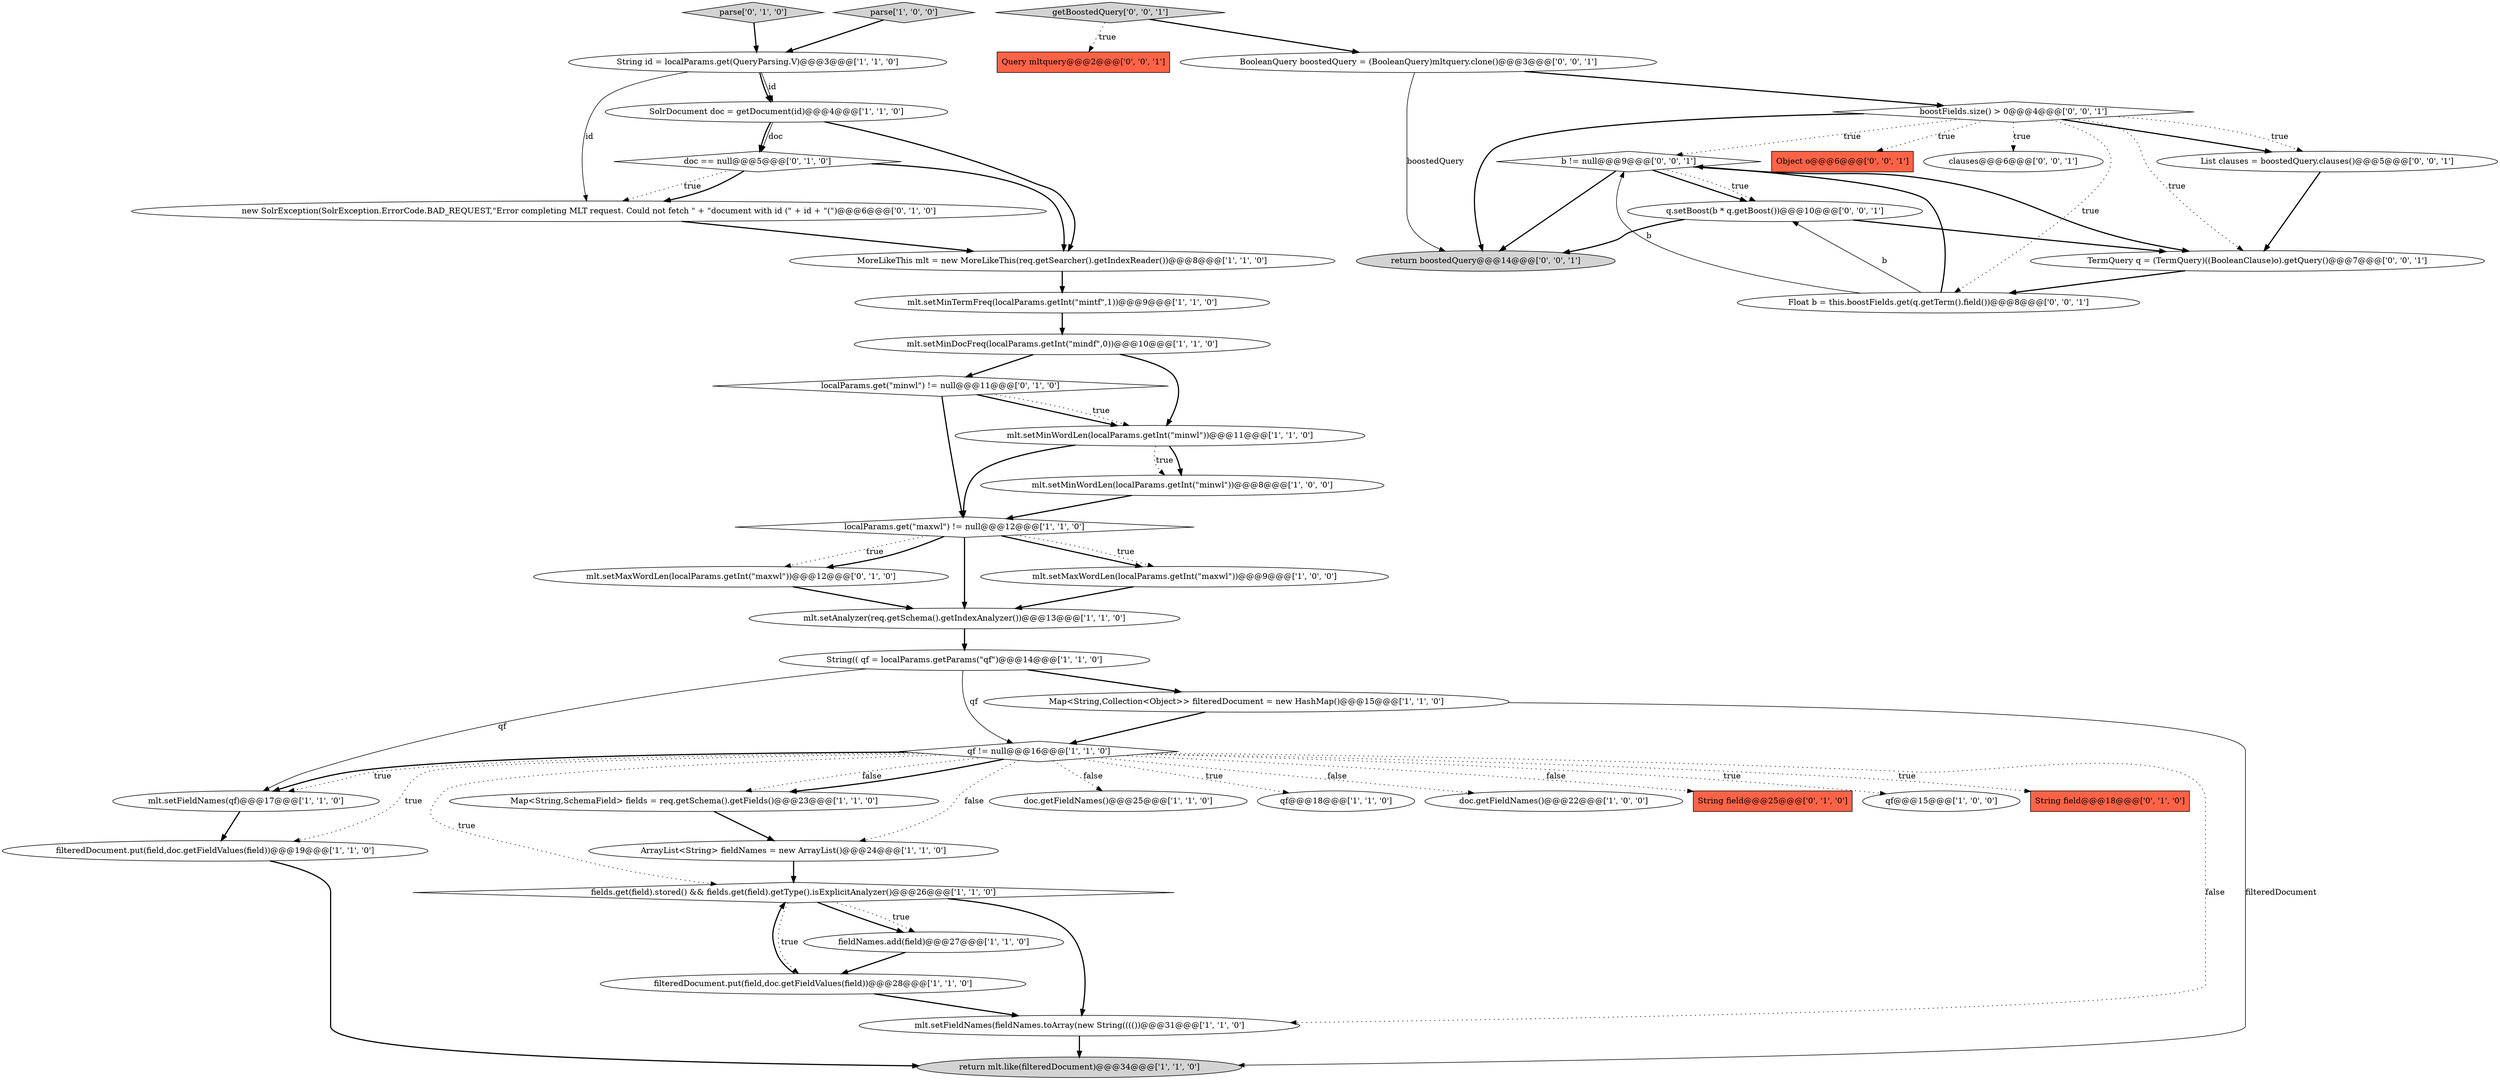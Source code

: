 digraph {
9 [style = filled, label = "mlt.setMinWordLen(localParams.getInt(\"minwl\"))@@@11@@@['1', '1', '0']", fillcolor = white, shape = ellipse image = "AAA0AAABBB1BBB"];
38 [style = filled, label = "Query mltquery@@@2@@@['0', '0', '1']", fillcolor = tomato, shape = box image = "AAA0AAABBB3BBB"];
40 [style = filled, label = "return boostedQuery@@@14@@@['0', '0', '1']", fillcolor = lightgray, shape = ellipse image = "AAA0AAABBB3BBB"];
41 [style = filled, label = "Object o@@@6@@@['0', '0', '1']", fillcolor = tomato, shape = box image = "AAA0AAABBB3BBB"];
44 [style = filled, label = "b != null@@@9@@@['0', '0', '1']", fillcolor = white, shape = diamond image = "AAA0AAABBB3BBB"];
8 [style = filled, label = "fields.get(field).stored() && fields.get(field).getType().isExplicitAnalyzer()@@@26@@@['1', '1', '0']", fillcolor = white, shape = diamond image = "AAA0AAABBB1BBB"];
36 [style = filled, label = "Float b = this.boostFields.get(q.getTerm().field())@@@8@@@['0', '0', '1']", fillcolor = white, shape = ellipse image = "AAA0AAABBB3BBB"];
21 [style = filled, label = "ArrayList<String> fieldNames = new ArrayList()@@@24@@@['1', '1', '0']", fillcolor = white, shape = ellipse image = "AAA0AAABBB1BBB"];
13 [style = filled, label = "filteredDocument.put(field,doc.getFieldValues(field))@@@28@@@['1', '1', '0']", fillcolor = white, shape = ellipse image = "AAA0AAABBB1BBB"];
24 [style = filled, label = "doc.getFieldNames()@@@25@@@['1', '1', '0']", fillcolor = white, shape = ellipse image = "AAA0AAABBB1BBB"];
27 [style = filled, label = "parse['0', '1', '0']", fillcolor = lightgray, shape = diamond image = "AAA0AAABBB2BBB"];
11 [style = filled, label = "mlt.setMinTermFreq(localParams.getInt(\"mintf\",1))@@@9@@@['1', '1', '0']", fillcolor = white, shape = ellipse image = "AAA0AAABBB1BBB"];
15 [style = filled, label = "String(( qf = localParams.getParams(\"qf\")@@@14@@@['1', '1', '0']", fillcolor = white, shape = ellipse image = "AAA0AAABBB1BBB"];
18 [style = filled, label = "MoreLikeThis mlt = new MoreLikeThis(req.getSearcher().getIndexReader())@@@8@@@['1', '1', '0']", fillcolor = white, shape = ellipse image = "AAA0AAABBB1BBB"];
16 [style = filled, label = "qf@@@18@@@['1', '1', '0']", fillcolor = white, shape = ellipse image = "AAA0AAABBB1BBB"];
25 [style = filled, label = "mlt.setAnalyzer(req.getSchema().getIndexAnalyzer())@@@13@@@['1', '1', '0']", fillcolor = white, shape = ellipse image = "AAA0AAABBB1BBB"];
23 [style = filled, label = "filteredDocument.put(field,doc.getFieldValues(field))@@@19@@@['1', '1', '0']", fillcolor = white, shape = ellipse image = "AAA0AAABBB1BBB"];
30 [style = filled, label = "mlt.setMaxWordLen(localParams.getInt(\"maxwl\"))@@@12@@@['0', '1', '0']", fillcolor = white, shape = ellipse image = "AAA0AAABBB2BBB"];
7 [style = filled, label = "Map<String,Collection<Object>> filteredDocument = new HashMap()@@@15@@@['1', '1', '0']", fillcolor = white, shape = ellipse image = "AAA0AAABBB1BBB"];
42 [style = filled, label = "clauses@@@6@@@['0', '0', '1']", fillcolor = white, shape = ellipse image = "AAA0AAABBB3BBB"];
33 [style = filled, label = "doc == null@@@5@@@['0', '1', '0']", fillcolor = white, shape = diamond image = "AAA1AAABBB2BBB"];
35 [style = filled, label = "boostFields.size() > 0@@@4@@@['0', '0', '1']", fillcolor = white, shape = diamond image = "AAA0AAABBB3BBB"];
37 [style = filled, label = "q.setBoost(b * q.getBoost())@@@10@@@['0', '0', '1']", fillcolor = white, shape = ellipse image = "AAA0AAABBB3BBB"];
0 [style = filled, label = "fieldNames.add(field)@@@27@@@['1', '1', '0']", fillcolor = white, shape = ellipse image = "AAA0AAABBB1BBB"];
20 [style = filled, label = "doc.getFieldNames()@@@22@@@['1', '0', '0']", fillcolor = white, shape = ellipse image = "AAA0AAABBB1BBB"];
5 [style = filled, label = "SolrDocument doc = getDocument(id)@@@4@@@['1', '1', '0']", fillcolor = white, shape = ellipse image = "AAA0AAABBB1BBB"];
4 [style = filled, label = "mlt.setMinWordLen(localParams.getInt(\"minwl\"))@@@8@@@['1', '0', '0']", fillcolor = white, shape = ellipse image = "AAA0AAABBB1BBB"];
1 [style = filled, label = "mlt.setFieldNames(qf)@@@17@@@['1', '1', '0']", fillcolor = white, shape = ellipse image = "AAA0AAABBB1BBB"];
45 [style = filled, label = "getBoostedQuery['0', '0', '1']", fillcolor = lightgray, shape = diamond image = "AAA0AAABBB3BBB"];
6 [style = filled, label = "mlt.setFieldNames(fieldNames.toArray(new String(((())@@@31@@@['1', '1', '0']", fillcolor = white, shape = ellipse image = "AAA0AAABBB1BBB"];
34 [style = filled, label = "BooleanQuery boostedQuery = (BooleanQuery)mltquery.clone()@@@3@@@['0', '0', '1']", fillcolor = white, shape = ellipse image = "AAA0AAABBB3BBB"];
28 [style = filled, label = "String field@@@25@@@['0', '1', '0']", fillcolor = tomato, shape = box image = "AAA0AAABBB2BBB"];
12 [style = filled, label = "qf != null@@@16@@@['1', '1', '0']", fillcolor = white, shape = diamond image = "AAA0AAABBB1BBB"];
2 [style = filled, label = "qf@@@15@@@['1', '0', '0']", fillcolor = white, shape = ellipse image = "AAA0AAABBB1BBB"];
29 [style = filled, label = "String field@@@18@@@['0', '1', '0']", fillcolor = tomato, shape = box image = "AAA0AAABBB2BBB"];
3 [style = filled, label = "return mlt.like(filteredDocument)@@@34@@@['1', '1', '0']", fillcolor = lightgray, shape = ellipse image = "AAA0AAABBB1BBB"];
31 [style = filled, label = "localParams.get(\"minwl\") != null@@@11@@@['0', '1', '0']", fillcolor = white, shape = diamond image = "AAA0AAABBB2BBB"];
32 [style = filled, label = "new SolrException(SolrException.ErrorCode.BAD_REQUEST,\"Error completing MLT request. Could not fetch \" + \"document with id (\" + id + \"(\")@@@6@@@['0', '1', '0']", fillcolor = white, shape = ellipse image = "AAA1AAABBB2BBB"];
14 [style = filled, label = "mlt.setMinDocFreq(localParams.getInt(\"mindf\",0))@@@10@@@['1', '1', '0']", fillcolor = white, shape = ellipse image = "AAA0AAABBB1BBB"];
17 [style = filled, label = "Map<String,SchemaField> fields = req.getSchema().getFields()@@@23@@@['1', '1', '0']", fillcolor = white, shape = ellipse image = "AAA0AAABBB1BBB"];
43 [style = filled, label = "TermQuery q = (TermQuery)((BooleanClause)o).getQuery()@@@7@@@['0', '0', '1']", fillcolor = white, shape = ellipse image = "AAA0AAABBB3BBB"];
22 [style = filled, label = "localParams.get(\"maxwl\") != null@@@12@@@['1', '1', '0']", fillcolor = white, shape = diamond image = "AAA0AAABBB1BBB"];
26 [style = filled, label = "parse['1', '0', '0']", fillcolor = lightgray, shape = diamond image = "AAA0AAABBB1BBB"];
19 [style = filled, label = "mlt.setMaxWordLen(localParams.getInt(\"maxwl\"))@@@9@@@['1', '0', '0']", fillcolor = white, shape = ellipse image = "AAA0AAABBB1BBB"];
39 [style = filled, label = "List clauses = boostedQuery.clauses()@@@5@@@['0', '0', '1']", fillcolor = white, shape = ellipse image = "AAA0AAABBB3BBB"];
10 [style = filled, label = "String id = localParams.get(QueryParsing.V)@@@3@@@['1', '1', '0']", fillcolor = white, shape = ellipse image = "AAA0AAABBB1BBB"];
12->24 [style = dotted, label="false"];
35->41 [style = dotted, label="true"];
15->1 [style = solid, label="qf"];
35->36 [style = dotted, label="true"];
17->21 [style = bold, label=""];
33->32 [style = dotted, label="true"];
22->30 [style = dotted, label="true"];
13->6 [style = bold, label=""];
12->1 [style = bold, label=""];
4->22 [style = bold, label=""];
33->32 [style = bold, label=""];
1->23 [style = bold, label=""];
44->37 [style = bold, label=""];
12->17 [style = dotted, label="false"];
12->29 [style = dotted, label="true"];
5->33 [style = solid, label="doc"];
12->6 [style = dotted, label="false"];
5->18 [style = bold, label=""];
5->33 [style = bold, label=""];
36->44 [style = solid, label="b"];
44->37 [style = dotted, label="true"];
35->39 [style = dotted, label="true"];
10->5 [style = bold, label=""];
8->13 [style = dotted, label="true"];
35->40 [style = bold, label=""];
44->43 [style = bold, label=""];
22->30 [style = bold, label=""];
12->16 [style = dotted, label="true"];
31->22 [style = bold, label=""];
21->8 [style = bold, label=""];
15->7 [style = bold, label=""];
12->21 [style = dotted, label="false"];
12->8 [style = dotted, label="true"];
37->40 [style = bold, label=""];
7->12 [style = bold, label=""];
22->25 [style = bold, label=""];
34->35 [style = bold, label=""];
12->1 [style = dotted, label="true"];
34->40 [style = solid, label="boostedQuery"];
12->28 [style = dotted, label="false"];
25->15 [style = bold, label=""];
8->0 [style = dotted, label="true"];
35->44 [style = dotted, label="true"];
22->19 [style = bold, label=""];
44->40 [style = bold, label=""];
9->4 [style = bold, label=""];
8->0 [style = bold, label=""];
39->43 [style = bold, label=""];
36->37 [style = solid, label="b"];
14->9 [style = bold, label=""];
8->6 [style = bold, label=""];
12->2 [style = dotted, label="true"];
33->18 [style = bold, label=""];
11->14 [style = bold, label=""];
45->34 [style = bold, label=""];
14->31 [style = bold, label=""];
19->25 [style = bold, label=""];
12->17 [style = bold, label=""];
10->32 [style = solid, label="id"];
9->4 [style = dotted, label="true"];
6->3 [style = bold, label=""];
36->44 [style = bold, label=""];
43->36 [style = bold, label=""];
12->20 [style = dotted, label="false"];
13->8 [style = bold, label=""];
35->43 [style = dotted, label="true"];
18->11 [style = bold, label=""];
9->22 [style = bold, label=""];
23->3 [style = bold, label=""];
35->42 [style = dotted, label="true"];
22->19 [style = dotted, label="true"];
12->23 [style = dotted, label="true"];
10->5 [style = solid, label="id"];
31->9 [style = bold, label=""];
37->43 [style = bold, label=""];
7->3 [style = solid, label="filteredDocument"];
15->12 [style = solid, label="qf"];
26->10 [style = bold, label=""];
30->25 [style = bold, label=""];
0->13 [style = bold, label=""];
35->39 [style = bold, label=""];
32->18 [style = bold, label=""];
31->9 [style = dotted, label="true"];
45->38 [style = dotted, label="true"];
27->10 [style = bold, label=""];
}
